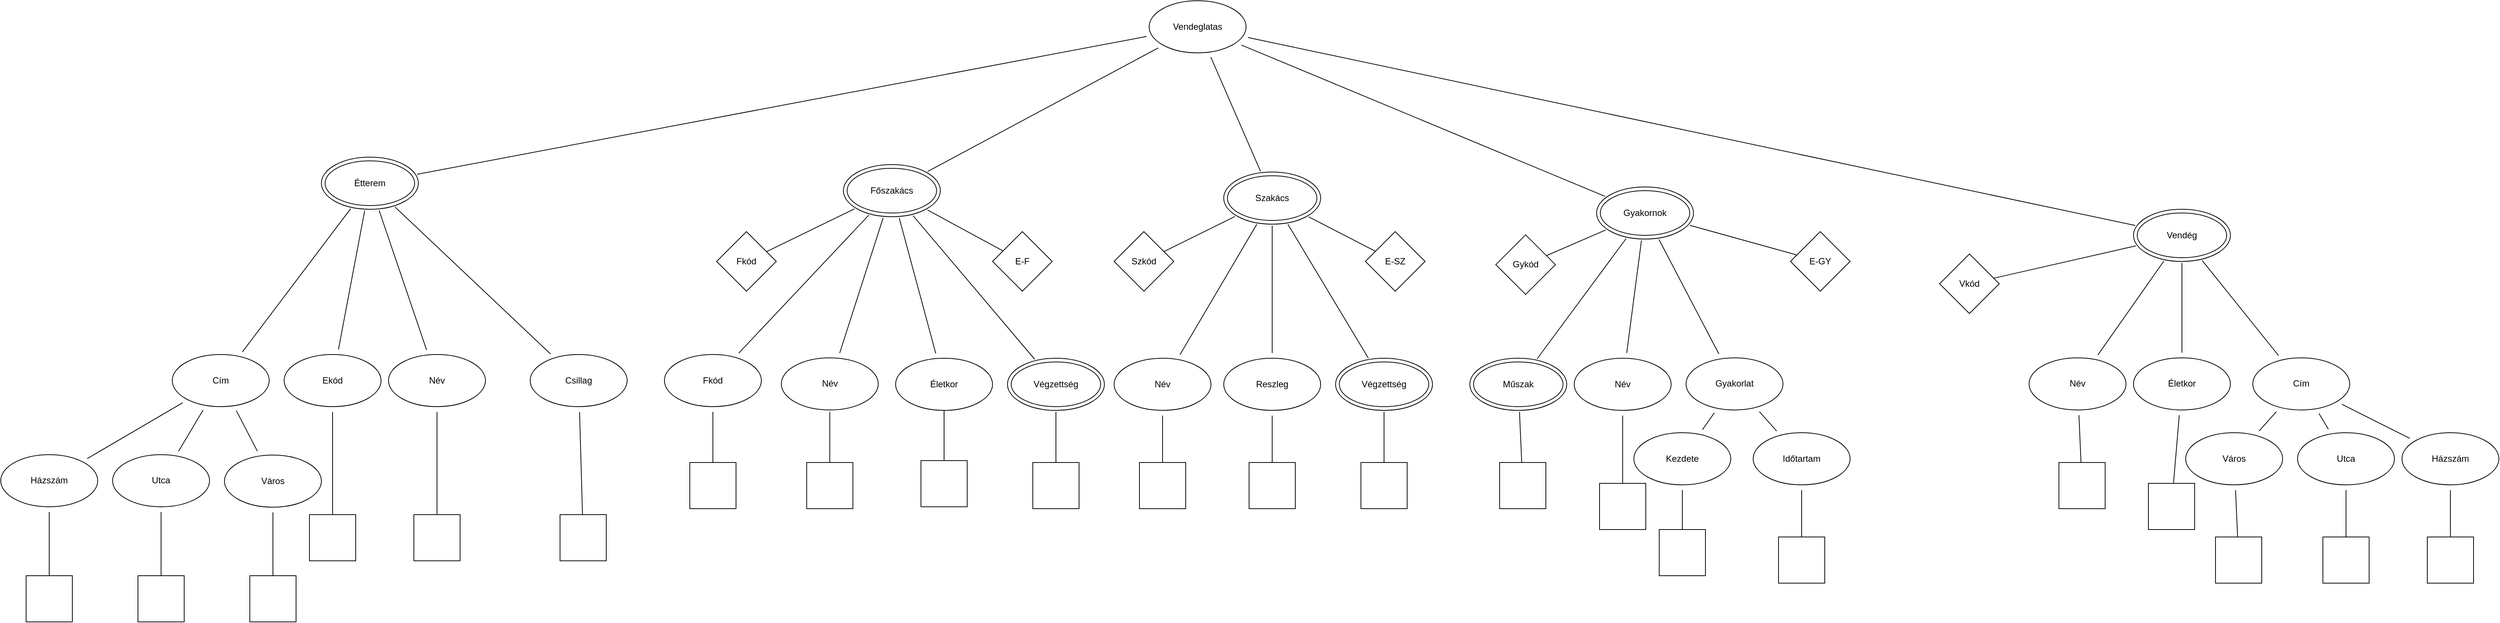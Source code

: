 <mxfile version="15.8.4" type="device"><diagram id="R2lEEEUBdFMjLlhIrx00" name="Page-1"><mxGraphModel dx="3147" dy="922" grid="1" gridSize="10" guides="1" tooltips="1" connect="1" arrows="1" fold="1" page="1" pageScale="1" pageWidth="850" pageHeight="1100" math="0" shadow="0" extFonts="Permanent Marker^https://fonts.googleapis.com/css?family=Permanent+Marker"><root><mxCell id="0"/><mxCell id="1" parent="0"/><mxCell id="VzClKJhW6AEk7T6HsYmT-14" value="" style="group" parent="1" vertex="1" connectable="0"><mxGeometry x="-870" y="310" width="130" height="70" as="geometry"/></mxCell><mxCell id="VzClKJhW6AEk7T6HsYmT-13" value="&lt;span&gt;Étterem&lt;/span&gt;" style="ellipse;whiteSpace=wrap;html=1;strokeColor=default;perimeterSpacing=7;" parent="VzClKJhW6AEk7T6HsYmT-14" vertex="1"><mxGeometry width="130" height="70" as="geometry"/></mxCell><mxCell id="VzClKJhW6AEk7T6HsYmT-11" value="&lt;span&gt;Étterem&lt;br&gt;&lt;/span&gt;" style="ellipse;whiteSpace=wrap;html=1;strokeColor=default;perimeterSpacing=7;" parent="VzClKJhW6AEk7T6HsYmT-14" vertex="1"><mxGeometry x="5" y="5" width="120" height="60" as="geometry"/></mxCell><mxCell id="VzClKJhW6AEk7T6HsYmT-16" value="" style="group" parent="1" vertex="1" connectable="0"><mxGeometry x="-170" y="320" width="130" height="70" as="geometry"/></mxCell><mxCell id="VzClKJhW6AEk7T6HsYmT-17" value="&lt;span&gt;Étterem&lt;/span&gt;" style="ellipse;whiteSpace=wrap;html=1;strokeColor=default;perimeterSpacing=7;" parent="VzClKJhW6AEk7T6HsYmT-16" vertex="1"><mxGeometry width="130" height="70" as="geometry"/></mxCell><mxCell id="VzClKJhW6AEk7T6HsYmT-18" value="&lt;span&gt;Főszakács&lt;br&gt;&lt;/span&gt;" style="ellipse;whiteSpace=wrap;html=1;strokeColor=default;perimeterSpacing=7;" parent="VzClKJhW6AEk7T6HsYmT-16" vertex="1"><mxGeometry x="5" y="5" width="120" height="60" as="geometry"/></mxCell><mxCell id="VzClKJhW6AEk7T6HsYmT-19" value="" style="group" parent="1" vertex="1" connectable="0"><mxGeometry x="340" y="330" width="130" height="70" as="geometry"/></mxCell><mxCell id="VzClKJhW6AEk7T6HsYmT-20" value="&lt;span&gt;Étterem&lt;/span&gt;" style="ellipse;whiteSpace=wrap;html=1;strokeColor=default;perimeterSpacing=7;" parent="VzClKJhW6AEk7T6HsYmT-19" vertex="1"><mxGeometry width="130" height="70" as="geometry"/></mxCell><mxCell id="VzClKJhW6AEk7T6HsYmT-21" value="&lt;span&gt;Szakács&lt;/span&gt;&lt;span style=&quot;color: rgba(0 , 0 , 0 , 0) ; font-family: monospace ; font-size: 0px&quot;&gt;%3CmxGraphModel%3E%3Croot%3E%3CmxCell%20id%3D%220%22%2F%3E%3CmxCell%20id%3D%221%22%20parent%3D%220%22%2F%3E%3CmxCell%20id%3D%222%22%20value%3D%22%22%20style%3D%22group%22%20vertex%3D%221%22%20connectable%3D%220%22%20parent%3D%221%22%3E%3CmxGeometry%20x%3D%2225%22%20y%3D%22330%22%20width%3D%22130%22%20height%3D%2270%22%20as%3D%22geometry%22%2F%3E%3C%2FmxCell%3E%3CmxCell%20id%3D%223%22%20value%3D%22%26lt%3Bspan%26gt%3B%C3%89tterem%26lt%3B%2Fspan%26gt%3B%22%20style%3D%22ellipse%3BwhiteSpace%3Dwrap%3Bhtml%3D1%3BstrokeColor%3Ddefault%3BperimeterSpacing%3D7%3B%22%20vertex%3D%221%22%20parent%3D%222%22%3E%3CmxGeometry%20width%3D%22130%22%20height%3D%2270%22%20as%3D%22geometry%22%2F%3E%3C%2FmxCell%3E%3CmxCell%20id%3D%224%22%20value%3D%22%26lt%3Bspan%26gt%3B%C3%89tterem%26lt%3Bbr%26gt%3B%26lt%3B%2Fspan%26gt%3B%22%20style%3D%22ellipse%3BwhiteSpace%3Dwrap%3Bhtml%3D1%3BstrokeColor%3Ddefault%3BperimeterSpacing%3D7%3B%22%20vertex%3D%221%22%20parent%3D%222%22%3E%3CmxGeometry%20x%3D%225%22%20y%3D%225%22%20width%3D%22120%22%20height%3D%2260%22%20as%3D%22geometry%22%2F%3E%3C%2FmxCell%3E%3C%2Froot%3E%3C%2FmxGraphModel%3E&lt;/span&gt;&lt;span&gt;&lt;br&gt;&lt;/span&gt;" style="ellipse;whiteSpace=wrap;html=1;strokeColor=default;perimeterSpacing=7;" parent="VzClKJhW6AEk7T6HsYmT-19" vertex="1"><mxGeometry x="5" y="5" width="120" height="60" as="geometry"/></mxCell><mxCell id="VzClKJhW6AEk7T6HsYmT-22" value="" style="group" parent="1" vertex="1" connectable="0"><mxGeometry x="840" y="350" width="130" height="70" as="geometry"/></mxCell><mxCell id="VzClKJhW6AEk7T6HsYmT-23" value="&lt;span&gt;Étterem&lt;/span&gt;" style="ellipse;whiteSpace=wrap;html=1;strokeColor=default;perimeterSpacing=7;" parent="VzClKJhW6AEk7T6HsYmT-22" vertex="1"><mxGeometry width="130" height="70" as="geometry"/></mxCell><mxCell id="VzClKJhW6AEk7T6HsYmT-24" value="&lt;span&gt;Gyakornok&lt;br&gt;&lt;/span&gt;" style="ellipse;whiteSpace=wrap;html=1;strokeColor=default;perimeterSpacing=7;" parent="VzClKJhW6AEk7T6HsYmT-22" vertex="1"><mxGeometry x="5" y="5" width="120" height="60" as="geometry"/></mxCell><mxCell id="VzClKJhW6AEk7T6HsYmT-25" value="" style="group" parent="1" vertex="1" connectable="0"><mxGeometry x="1560" y="380" width="130" height="70" as="geometry"/></mxCell><mxCell id="VzClKJhW6AEk7T6HsYmT-26" value="&lt;span&gt;Étterem&lt;/span&gt;" style="ellipse;whiteSpace=wrap;html=1;strokeColor=default;perimeterSpacing=7;" parent="VzClKJhW6AEk7T6HsYmT-25" vertex="1"><mxGeometry width="130" height="70" as="geometry"/></mxCell><mxCell id="VzClKJhW6AEk7T6HsYmT-27" value="&lt;span&gt;Vendég&lt;br&gt;&lt;/span&gt;" style="ellipse;whiteSpace=wrap;html=1;strokeColor=default;perimeterSpacing=7;" parent="VzClKJhW6AEk7T6HsYmT-25" vertex="1"><mxGeometry x="5" y="5" width="120" height="60" as="geometry"/></mxCell><mxCell id="VzClKJhW6AEk7T6HsYmT-33" style="edgeStyle=none;rounded=0;orthogonalLoop=1;jettySize=auto;html=1;endArrow=none;endFill=0;" parent="1" source="VzClKJhW6AEk7T6HsYmT-32" target="VzClKJhW6AEk7T6HsYmT-18" edge="1"><mxGeometry relative="1" as="geometry"/></mxCell><mxCell id="VzClKJhW6AEk7T6HsYmT-32" value="Fkód" style="rhombus;whiteSpace=wrap;html=1;strokeColor=default;gradientColor=none;" parent="1" vertex="1"><mxGeometry x="-340" y="410" width="80" height="80" as="geometry"/></mxCell><mxCell id="VzClKJhW6AEk7T6HsYmT-35" style="edgeStyle=none;rounded=0;orthogonalLoop=1;jettySize=auto;html=1;endArrow=none;endFill=0;" parent="1" source="VzClKJhW6AEk7T6HsYmT-34" target="VzClKJhW6AEk7T6HsYmT-18" edge="1"><mxGeometry relative="1" as="geometry"/></mxCell><mxCell id="VzClKJhW6AEk7T6HsYmT-34" value="E-F" style="rhombus;whiteSpace=wrap;html=1;strokeColor=default;gradientColor=none;" parent="1" vertex="1"><mxGeometry x="30" y="410" width="80" height="80" as="geometry"/></mxCell><mxCell id="VzClKJhW6AEk7T6HsYmT-37" style="edgeStyle=none;rounded=0;orthogonalLoop=1;jettySize=auto;html=1;endArrow=none;endFill=0;" parent="1" source="VzClKJhW6AEk7T6HsYmT-36" target="VzClKJhW6AEk7T6HsYmT-21" edge="1"><mxGeometry relative="1" as="geometry"/></mxCell><mxCell id="VzClKJhW6AEk7T6HsYmT-36" value="Szkód" style="rhombus;whiteSpace=wrap;html=1;strokeColor=default;gradientColor=none;" parent="1" vertex="1"><mxGeometry x="193" y="410" width="80" height="80" as="geometry"/></mxCell><mxCell id="VzClKJhW6AEk7T6HsYmT-39" style="edgeStyle=none;rounded=0;orthogonalLoop=1;jettySize=auto;html=1;endArrow=none;endFill=0;" parent="1" source="VzClKJhW6AEk7T6HsYmT-38" target="VzClKJhW6AEk7T6HsYmT-21" edge="1"><mxGeometry relative="1" as="geometry"/></mxCell><mxCell id="VzClKJhW6AEk7T6HsYmT-38" value="E-SZ" style="rhombus;whiteSpace=wrap;html=1;strokeColor=default;gradientColor=none;" parent="1" vertex="1"><mxGeometry x="530" y="410" width="80" height="80" as="geometry"/></mxCell><mxCell id="VzClKJhW6AEk7T6HsYmT-40" value="" style="group" parent="1" vertex="1" connectable="0"><mxGeometry x="193" y="580" width="130" height="70" as="geometry"/></mxCell><mxCell id="VzClKJhW6AEk7T6HsYmT-41" value="&lt;span&gt;Név&lt;/span&gt;" style="ellipse;whiteSpace=wrap;html=1;strokeColor=default;perimeterSpacing=7;" parent="VzClKJhW6AEk7T6HsYmT-40" vertex="1"><mxGeometry width="130" height="70" as="geometry"/></mxCell><mxCell id="VzClKJhW6AEk7T6HsYmT-43" style="edgeStyle=none;rounded=0;orthogonalLoop=1;jettySize=auto;html=1;endArrow=none;endFill=0;" parent="1" source="VzClKJhW6AEk7T6HsYmT-41" target="VzClKJhW6AEk7T6HsYmT-21" edge="1"><mxGeometry relative="1" as="geometry"/></mxCell><mxCell id="VzClKJhW6AEk7T6HsYmT-44" value="" style="group" parent="1" vertex="1" connectable="0"><mxGeometry x="340" y="580" width="130" height="70" as="geometry"/></mxCell><mxCell id="VzClKJhW6AEk7T6HsYmT-45" value="&lt;span&gt;Reszleg&lt;/span&gt;" style="ellipse;whiteSpace=wrap;html=1;strokeColor=default;perimeterSpacing=7;" parent="VzClKJhW6AEk7T6HsYmT-44" vertex="1"><mxGeometry width="130" height="70" as="geometry"/></mxCell><mxCell id="VzClKJhW6AEk7T6HsYmT-46" style="edgeStyle=none;rounded=0;orthogonalLoop=1;jettySize=auto;html=1;endArrow=none;endFill=0;" parent="1" source="VzClKJhW6AEk7T6HsYmT-45" target="VzClKJhW6AEk7T6HsYmT-21" edge="1"><mxGeometry relative="1" as="geometry"/></mxCell><mxCell id="VzClKJhW6AEk7T6HsYmT-49" value="" style="group" parent="1" vertex="1" connectable="0"><mxGeometry x="490" y="580" width="130" height="70" as="geometry"/></mxCell><mxCell id="VzClKJhW6AEk7T6HsYmT-50" value="&lt;span&gt;Étterem&lt;/span&gt;" style="ellipse;whiteSpace=wrap;html=1;strokeColor=default;perimeterSpacing=7;" parent="VzClKJhW6AEk7T6HsYmT-49" vertex="1"><mxGeometry width="130" height="70" as="geometry"/></mxCell><mxCell id="VzClKJhW6AEk7T6HsYmT-51" value="&lt;span&gt;Végzettség&lt;br&gt;&lt;/span&gt;" style="ellipse;whiteSpace=wrap;html=1;strokeColor=default;perimeterSpacing=7;" parent="VzClKJhW6AEk7T6HsYmT-49" vertex="1"><mxGeometry x="5" y="5" width="120" height="60" as="geometry"/></mxCell><mxCell id="VzClKJhW6AEk7T6HsYmT-52" style="edgeStyle=none;rounded=0;orthogonalLoop=1;jettySize=auto;html=1;endArrow=none;endFill=0;" parent="1" source="VzClKJhW6AEk7T6HsYmT-51" target="VzClKJhW6AEk7T6HsYmT-21" edge="1"><mxGeometry relative="1" as="geometry"/></mxCell><mxCell id="VzClKJhW6AEk7T6HsYmT-53" style="edgeStyle=none;rounded=0;orthogonalLoop=1;jettySize=auto;html=1;exitX=0;exitY=0;exitDx=0;exitDy=0;endArrow=none;endFill=0;" parent="1" source="VzClKJhW6AEk7T6HsYmT-36" target="VzClKJhW6AEk7T6HsYmT-36" edge="1"><mxGeometry relative="1" as="geometry"/></mxCell><mxCell id="VzClKJhW6AEk7T6HsYmT-54" value="" style="group" parent="1" vertex="1" connectable="0"><mxGeometry x="50" y="580" width="130" height="70" as="geometry"/></mxCell><mxCell id="VzClKJhW6AEk7T6HsYmT-55" value="&lt;span&gt;Étterem&lt;/span&gt;" style="ellipse;whiteSpace=wrap;html=1;strokeColor=default;perimeterSpacing=7;" parent="VzClKJhW6AEk7T6HsYmT-54" vertex="1"><mxGeometry width="130" height="70" as="geometry"/></mxCell><mxCell id="VzClKJhW6AEk7T6HsYmT-56" value="&lt;span&gt;Végzettség&lt;br&gt;&lt;/span&gt;" style="ellipse;whiteSpace=wrap;html=1;strokeColor=default;perimeterSpacing=7;" parent="VzClKJhW6AEk7T6HsYmT-54" vertex="1"><mxGeometry x="5" y="5" width="120" height="60" as="geometry"/></mxCell><mxCell id="VzClKJhW6AEk7T6HsYmT-57" style="edgeStyle=none;rounded=0;orthogonalLoop=1;jettySize=auto;html=1;endArrow=none;endFill=0;" parent="1" source="VzClKJhW6AEk7T6HsYmT-56" target="VzClKJhW6AEk7T6HsYmT-18" edge="1"><mxGeometry relative="1" as="geometry"/></mxCell><mxCell id="VzClKJhW6AEk7T6HsYmT-60" style="edgeStyle=none;rounded=0;orthogonalLoop=1;jettySize=auto;html=1;endArrow=none;endFill=0;" parent="1" source="VzClKJhW6AEk7T6HsYmT-58" target="VzClKJhW6AEk7T6HsYmT-41" edge="1"><mxGeometry relative="1" as="geometry"/></mxCell><mxCell id="VzClKJhW6AEk7T6HsYmT-58" value="" style="whiteSpace=wrap;html=1;aspect=fixed;strokeColor=default;gradientColor=none;" parent="1" vertex="1"><mxGeometry x="227" y="720" width="62" height="62" as="geometry"/></mxCell><mxCell id="VzClKJhW6AEk7T6HsYmT-64" style="edgeStyle=none;rounded=0;orthogonalLoop=1;jettySize=auto;html=1;endArrow=none;endFill=0;" parent="1" source="VzClKJhW6AEk7T6HsYmT-61" target="VzClKJhW6AEk7T6HsYmT-45" edge="1"><mxGeometry relative="1" as="geometry"/></mxCell><mxCell id="VzClKJhW6AEk7T6HsYmT-61" value="" style="whiteSpace=wrap;html=1;aspect=fixed;strokeColor=default;gradientColor=none;" parent="1" vertex="1"><mxGeometry x="374" y="720" width="62" height="62" as="geometry"/></mxCell><mxCell id="VzClKJhW6AEk7T6HsYmT-63" style="edgeStyle=none;rounded=0;orthogonalLoop=1;jettySize=auto;html=1;endArrow=none;endFill=0;" parent="1" source="VzClKJhW6AEk7T6HsYmT-62" target="VzClKJhW6AEk7T6HsYmT-51" edge="1"><mxGeometry relative="1" as="geometry"/></mxCell><mxCell id="VzClKJhW6AEk7T6HsYmT-62" value="" style="whiteSpace=wrap;html=1;aspect=fixed;strokeColor=default;gradientColor=none;" parent="1" vertex="1"><mxGeometry x="524" y="720" width="62" height="62" as="geometry"/></mxCell><mxCell id="VzClKJhW6AEk7T6HsYmT-66" style="edgeStyle=none;rounded=0;orthogonalLoop=1;jettySize=auto;html=1;endArrow=none;endFill=0;" parent="1" source="VzClKJhW6AEk7T6HsYmT-65" target="VzClKJhW6AEk7T6HsYmT-56" edge="1"><mxGeometry relative="1" as="geometry"/></mxCell><mxCell id="VzClKJhW6AEk7T6HsYmT-65" value="" style="whiteSpace=wrap;html=1;aspect=fixed;strokeColor=default;gradientColor=none;" parent="1" vertex="1"><mxGeometry x="84" y="720" width="62" height="62" as="geometry"/></mxCell><mxCell id="VzClKJhW6AEk7T6HsYmT-67" value="" style="group" parent="1" vertex="1" connectable="0"><mxGeometry x="-100" y="580" width="130" height="70" as="geometry"/></mxCell><mxCell id="VzClKJhW6AEk7T6HsYmT-68" value="&lt;span&gt;Életkor&lt;/span&gt;" style="ellipse;whiteSpace=wrap;html=1;strokeColor=default;perimeterSpacing=7;" parent="VzClKJhW6AEk7T6HsYmT-67" vertex="1"><mxGeometry width="130" height="70" as="geometry"/></mxCell><mxCell id="VzClKJhW6AEk7T6HsYmT-69" style="edgeStyle=none;rounded=0;orthogonalLoop=1;jettySize=auto;html=1;endArrow=none;endFill=0;" parent="1" source="VzClKJhW6AEk7T6HsYmT-68" target="VzClKJhW6AEk7T6HsYmT-18" edge="1"><mxGeometry relative="1" as="geometry"><mxPoint x="76.507" y="400.563" as="targetPoint"/></mxGeometry></mxCell><mxCell id="VzClKJhW6AEk7T6HsYmT-70" value="" style="group" parent="1" vertex="1" connectable="0"><mxGeometry x="-253.25" y="579.44" width="130" height="70" as="geometry"/></mxCell><mxCell id="VzClKJhW6AEk7T6HsYmT-71" value="&lt;span&gt;Név&lt;br&gt;&lt;/span&gt;" style="ellipse;whiteSpace=wrap;html=1;strokeColor=default;perimeterSpacing=7;" parent="VzClKJhW6AEk7T6HsYmT-70" vertex="1"><mxGeometry width="130" height="70" as="geometry"/></mxCell><mxCell id="VzClKJhW6AEk7T6HsYmT-72" style="edgeStyle=none;rounded=0;orthogonalLoop=1;jettySize=auto;html=1;endArrow=none;endFill=0;" parent="1" source="VzClKJhW6AEk7T6HsYmT-71" target="VzClKJhW6AEk7T6HsYmT-18" edge="1"><mxGeometry relative="1" as="geometry"><mxPoint x="-76.743" y="400.003" as="targetPoint"/></mxGeometry></mxCell><mxCell id="VzClKJhW6AEk7T6HsYmT-73" value="" style="group" parent="1" vertex="1" connectable="0"><mxGeometry x="-410" y="575" width="130" height="70" as="geometry"/></mxCell><mxCell id="VzClKJhW6AEk7T6HsYmT-74" value="&lt;span&gt;Fkód&lt;/span&gt;" style="ellipse;whiteSpace=wrap;html=1;strokeColor=default;perimeterSpacing=7;" parent="VzClKJhW6AEk7T6HsYmT-73" vertex="1"><mxGeometry width="130" height="70" as="geometry"/></mxCell><mxCell id="VzClKJhW6AEk7T6HsYmT-75" style="edgeStyle=none;rounded=0;orthogonalLoop=1;jettySize=auto;html=1;endArrow=none;endFill=0;" parent="1" source="VzClKJhW6AEk7T6HsYmT-74" target="VzClKJhW6AEk7T6HsYmT-18" edge="1"><mxGeometry relative="1" as="geometry"><mxPoint x="-233.493" y="395.563" as="targetPoint"/></mxGeometry></mxCell><mxCell id="VzClKJhW6AEk7T6HsYmT-76" style="edgeStyle=none;rounded=0;orthogonalLoop=1;jettySize=auto;html=1;endArrow=none;endFill=0;" parent="1" source="VzClKJhW6AEk7T6HsYmT-77" edge="1"><mxGeometry relative="1" as="geometry"><mxPoint x="-35" y="649.44" as="targetPoint"/></mxGeometry></mxCell><mxCell id="VzClKJhW6AEk7T6HsYmT-77" value="" style="whiteSpace=wrap;html=1;aspect=fixed;strokeColor=default;gradientColor=none;" parent="1" vertex="1"><mxGeometry x="-66" y="717.44" width="62" height="62" as="geometry"/></mxCell><mxCell id="VzClKJhW6AEk7T6HsYmT-78" style="edgeStyle=none;rounded=0;orthogonalLoop=1;jettySize=auto;html=1;endArrow=none;endFill=0;" parent="1" source="VzClKJhW6AEk7T6HsYmT-79" edge="1"><mxGeometry relative="1" as="geometry"><mxPoint x="-188.25" y="652" as="targetPoint"/></mxGeometry></mxCell><mxCell id="VzClKJhW6AEk7T6HsYmT-79" value="" style="whiteSpace=wrap;html=1;aspect=fixed;strokeColor=default;gradientColor=none;" parent="1" vertex="1"><mxGeometry x="-219.25" y="720" width="62" height="62" as="geometry"/></mxCell><mxCell id="VzClKJhW6AEk7T6HsYmT-80" style="edgeStyle=none;rounded=0;orthogonalLoop=1;jettySize=auto;html=1;endArrow=none;endFill=0;" parent="1" source="VzClKJhW6AEk7T6HsYmT-81" edge="1"><mxGeometry relative="1" as="geometry"><mxPoint x="-345" y="652" as="targetPoint"/></mxGeometry></mxCell><mxCell id="VzClKJhW6AEk7T6HsYmT-81" value="" style="whiteSpace=wrap;html=1;aspect=fixed;strokeColor=default;gradientColor=none;" parent="1" vertex="1"><mxGeometry x="-376" y="720" width="62" height="62" as="geometry"/></mxCell><mxCell id="VzClKJhW6AEk7T6HsYmT-82" value="" style="group" parent="1" vertex="1" connectable="0"><mxGeometry x="670" y="580" width="130" height="70" as="geometry"/></mxCell><mxCell id="VzClKJhW6AEk7T6HsYmT-83" value="&lt;span&gt;Étterem&lt;/span&gt;" style="ellipse;whiteSpace=wrap;html=1;strokeColor=default;perimeterSpacing=7;" parent="VzClKJhW6AEk7T6HsYmT-82" vertex="1"><mxGeometry width="130" height="70" as="geometry"/></mxCell><mxCell id="VzClKJhW6AEk7T6HsYmT-84" value="&lt;span&gt;Műszak&lt;br&gt;&lt;/span&gt;" style="ellipse;whiteSpace=wrap;html=1;strokeColor=default;perimeterSpacing=7;" parent="VzClKJhW6AEk7T6HsYmT-82" vertex="1"><mxGeometry x="5" y="5" width="120" height="60" as="geometry"/></mxCell><mxCell id="VzClKJhW6AEk7T6HsYmT-85" value="" style="group" parent="1" vertex="1" connectable="0"><mxGeometry x="810" y="580" width="130" height="70" as="geometry"/></mxCell><mxCell id="VzClKJhW6AEk7T6HsYmT-86" value="&lt;span&gt;Név&lt;/span&gt;" style="ellipse;whiteSpace=wrap;html=1;strokeColor=default;perimeterSpacing=7;" parent="VzClKJhW6AEk7T6HsYmT-85" vertex="1"><mxGeometry width="130" height="70" as="geometry"/></mxCell><mxCell id="VzClKJhW6AEk7T6HsYmT-87" value="" style="group" parent="1" vertex="1" connectable="0"><mxGeometry x="960" y="579.44" width="130" height="70" as="geometry"/></mxCell><mxCell id="VzClKJhW6AEk7T6HsYmT-88" value="&lt;span&gt;Gyakorlat&lt;/span&gt;" style="ellipse;whiteSpace=wrap;html=1;strokeColor=default;perimeterSpacing=7;" parent="VzClKJhW6AEk7T6HsYmT-87" vertex="1"><mxGeometry width="130" height="70" as="geometry"/></mxCell><mxCell id="VzClKJhW6AEk7T6HsYmT-91" style="edgeStyle=none;rounded=0;orthogonalLoop=1;jettySize=auto;html=1;endArrow=none;endFill=0;" parent="1" source="VzClKJhW6AEk7T6HsYmT-84" target="VzClKJhW6AEk7T6HsYmT-24" edge="1"><mxGeometry relative="1" as="geometry"/></mxCell><mxCell id="VzClKJhW6AEk7T6HsYmT-92" style="edgeStyle=none;rounded=0;orthogonalLoop=1;jettySize=auto;html=1;endArrow=none;endFill=0;" parent="1" source="VzClKJhW6AEk7T6HsYmT-86" target="VzClKJhW6AEk7T6HsYmT-24" edge="1"><mxGeometry relative="1" as="geometry"/></mxCell><mxCell id="VzClKJhW6AEk7T6HsYmT-93" style="edgeStyle=none;rounded=0;orthogonalLoop=1;jettySize=auto;html=1;endArrow=none;endFill=0;" parent="1" source="VzClKJhW6AEk7T6HsYmT-88" target="VzClKJhW6AEk7T6HsYmT-24" edge="1"><mxGeometry relative="1" as="geometry"/></mxCell><mxCell id="VzClKJhW6AEk7T6HsYmT-95" value="" style="group" parent="1" vertex="1" connectable="0"><mxGeometry x="890" y="680" width="130" height="70" as="geometry"/></mxCell><mxCell id="VzClKJhW6AEk7T6HsYmT-96" value="&lt;span&gt;Kezdete&lt;/span&gt;" style="ellipse;whiteSpace=wrap;html=1;strokeColor=default;perimeterSpacing=7;" parent="VzClKJhW6AEk7T6HsYmT-95" vertex="1"><mxGeometry width="130" height="70" as="geometry"/></mxCell><mxCell id="VzClKJhW6AEk7T6HsYmT-97" value="" style="group" parent="1" vertex="1" connectable="0"><mxGeometry x="1050" y="680" width="130" height="70" as="geometry"/></mxCell><mxCell id="VzClKJhW6AEk7T6HsYmT-98" value="&lt;span&gt;Időtartam&lt;/span&gt;" style="ellipse;whiteSpace=wrap;html=1;strokeColor=default;perimeterSpacing=7;" parent="VzClKJhW6AEk7T6HsYmT-97" vertex="1"><mxGeometry width="130" height="70" as="geometry"/></mxCell><mxCell id="VzClKJhW6AEk7T6HsYmT-99" style="edgeStyle=none;rounded=0;orthogonalLoop=1;jettySize=auto;html=1;endArrow=none;endFill=0;" parent="1" source="VzClKJhW6AEk7T6HsYmT-96" target="VzClKJhW6AEk7T6HsYmT-88" edge="1"><mxGeometry relative="1" as="geometry"/></mxCell><mxCell id="VzClKJhW6AEk7T6HsYmT-100" style="edgeStyle=none;rounded=0;orthogonalLoop=1;jettySize=auto;html=1;endArrow=none;endFill=0;" parent="1" source="VzClKJhW6AEk7T6HsYmT-98" target="VzClKJhW6AEk7T6HsYmT-88" edge="1"><mxGeometry relative="1" as="geometry"/></mxCell><mxCell id="VzClKJhW6AEk7T6HsYmT-103" value="E-GY" style="rhombus;whiteSpace=wrap;html=1;strokeColor=default;gradientColor=none;" parent="1" vertex="1"><mxGeometry x="1100" y="410" width="80" height="80" as="geometry"/></mxCell><mxCell id="VzClKJhW6AEk7T6HsYmT-104" style="edgeStyle=none;rounded=0;orthogonalLoop=1;jettySize=auto;html=1;endArrow=none;endFill=0;" parent="1" source="VzClKJhW6AEk7T6HsYmT-24" target="VzClKJhW6AEk7T6HsYmT-103" edge="1"><mxGeometry relative="1" as="geometry"/></mxCell><mxCell id="VzClKJhW6AEk7T6HsYmT-108" value="" style="group" parent="1" vertex="1" connectable="0"><mxGeometry x="1420" y="579.44" width="130" height="70" as="geometry"/></mxCell><mxCell id="VzClKJhW6AEk7T6HsYmT-109" value="&lt;span&gt;Név&lt;/span&gt;&lt;span style=&quot;color: rgba(0 , 0 , 0 , 0) ; font-family: monospace ; font-size: 0px&quot;&gt;%3CmxGraphModel%3E%3Croot%3E%3CmxCell%20id%3D%220%22%2F%3E%3CmxCell%20id%3D%221%22%20parent%3D%220%22%2F%3E%3CmxCell%20id%3D%222%22%20value%3D%22%22%20style%3D%22group%22%20vertex%3D%221%22%20connectable%3D%220%22%20parent%3D%221%22%3E%3CmxGeometry%20x%3D%221100%22%20y%3D%22579.44%22%20width%3D%22130%22%20height%3D%2270%22%20as%3D%22geometry%22%2F%3E%3C%2FmxCell%3E%3CmxCell%20id%3D%223%22%20value%3D%22%26lt%3Bspan%26gt%3BGyk%C3%B3d%26lt%3B%2Fspan%26gt%3B%22%20style%3D%22ellipse%3BwhiteSpace%3Dwrap%3Bhtml%3D1%3BstrokeColor%3Ddefault%3BperimeterSpacing%3D7%3B%22%20vertex%3D%221%22%20parent%3D%222%22%3E%3CmxGeometry%20width%3D%22130%22%20height%3D%2270%22%20as%3D%22geometry%22%2F%3E%3C%2FmxCell%3E%3C%2Froot%3E%3C%2FmxGraphModel%3E&lt;/span&gt;" style="ellipse;whiteSpace=wrap;html=1;strokeColor=default;perimeterSpacing=7;" parent="VzClKJhW6AEk7T6HsYmT-108" vertex="1"><mxGeometry width="130" height="70" as="geometry"/></mxCell><mxCell id="VzClKJhW6AEk7T6HsYmT-110" value="" style="group" parent="1" vertex="1" connectable="0"><mxGeometry x="1560" y="579.44" width="130" height="70" as="geometry"/></mxCell><mxCell id="VzClKJhW6AEk7T6HsYmT-111" value="&lt;span&gt;Életkor&lt;/span&gt;" style="ellipse;whiteSpace=wrap;html=1;strokeColor=default;perimeterSpacing=7;" parent="VzClKJhW6AEk7T6HsYmT-110" vertex="1"><mxGeometry width="130" height="70" as="geometry"/></mxCell><mxCell id="VzClKJhW6AEk7T6HsYmT-112" value="" style="group" parent="1" vertex="1" connectable="0"><mxGeometry x="1720" y="579.44" width="130" height="70" as="geometry"/></mxCell><mxCell id="VzClKJhW6AEk7T6HsYmT-113" value="&lt;span&gt;Cím&lt;/span&gt;" style="ellipse;whiteSpace=wrap;html=1;strokeColor=default;perimeterSpacing=7;" parent="VzClKJhW6AEk7T6HsYmT-112" vertex="1"><mxGeometry width="130" height="70" as="geometry"/></mxCell><mxCell id="VzClKJhW6AEk7T6HsYmT-114" value="" style="group" parent="1" vertex="1" connectable="0"><mxGeometry x="1630" y="680" width="130" height="70" as="geometry"/></mxCell><mxCell id="VzClKJhW6AEk7T6HsYmT-115" value="&lt;span&gt;Város&lt;/span&gt;&lt;span style=&quot;color: rgba(0 , 0 , 0 , 0) ; font-family: monospace ; font-size: 0px&quot;&gt;%3CmxGraphModel%3E%3Croot%3E%3CmxCell%20id%3D%220%22%2F%3E%3CmxCell%20id%3D%221%22%20parent%3D%220%22%2F%3E%3CmxCell%20id%3D%222%22%20value%3D%22%26lt%3Bspan%26gt%3BGyk%C3%B3d%26lt%3B%2Fspan%26gt%3B%22%20style%3D%22ellipse%3BwhiteSpace%3Dwrap%3Bhtml%3D1%3BstrokeColor%3Ddefault%3BperimeterSpacing%3D7%3B%22%20vertex%3D%221%22%20parent%3D%221%22%3E%3CmxGeometry%20x%3D%221630%22%20y%3D%22680%22%20width%3D%22130%22%20height%3D%2270%22%20as%3D%22geometry%22%2F%3E%3C%2FmxCell%3E%3C%2Froot%3E%3C%2FmxGraphModel%3E&lt;/span&gt;" style="ellipse;whiteSpace=wrap;html=1;strokeColor=default;perimeterSpacing=7;" parent="VzClKJhW6AEk7T6HsYmT-114" vertex="1"><mxGeometry width="130" height="70" as="geometry"/></mxCell><mxCell id="VzClKJhW6AEk7T6HsYmT-119" style="edgeStyle=none;rounded=0;orthogonalLoop=1;jettySize=auto;html=1;endArrow=none;endFill=0;" parent="1" source="VzClKJhW6AEk7T6HsYmT-116" target="VzClKJhW6AEk7T6HsYmT-113" edge="1"><mxGeometry relative="1" as="geometry"/></mxCell><mxCell id="VzClKJhW6AEk7T6HsYmT-116" value="&lt;span&gt;Utca&lt;/span&gt;" style="ellipse;whiteSpace=wrap;html=1;strokeColor=default;perimeterSpacing=7;" parent="1" vertex="1"><mxGeometry x="1780" y="680" width="130" height="70" as="geometry"/></mxCell><mxCell id="VzClKJhW6AEk7T6HsYmT-120" style="edgeStyle=none;rounded=0;orthogonalLoop=1;jettySize=auto;html=1;endArrow=none;endFill=0;" parent="1" source="VzClKJhW6AEk7T6HsYmT-117" target="VzClKJhW6AEk7T6HsYmT-113" edge="1"><mxGeometry relative="1" as="geometry"/></mxCell><mxCell id="VzClKJhW6AEk7T6HsYmT-117" value="&lt;span&gt;Házszám&lt;/span&gt;" style="ellipse;whiteSpace=wrap;html=1;strokeColor=default;perimeterSpacing=7;" parent="1" vertex="1"><mxGeometry x="1920" y="680" width="130" height="70" as="geometry"/></mxCell><mxCell id="VzClKJhW6AEk7T6HsYmT-118" style="edgeStyle=none;rounded=0;orthogonalLoop=1;jettySize=auto;html=1;endArrow=none;endFill=0;" parent="1" source="VzClKJhW6AEk7T6HsYmT-115" target="VzClKJhW6AEk7T6HsYmT-113" edge="1"><mxGeometry relative="1" as="geometry"/></mxCell><mxCell id="VzClKJhW6AEk7T6HsYmT-121" style="edgeStyle=none;rounded=0;orthogonalLoop=1;jettySize=auto;html=1;endArrow=none;endFill=0;" parent="1" source="VzClKJhW6AEk7T6HsYmT-111" target="VzClKJhW6AEk7T6HsYmT-27" edge="1"><mxGeometry relative="1" as="geometry"/></mxCell><mxCell id="VzClKJhW6AEk7T6HsYmT-122" style="edgeStyle=none;rounded=0;orthogonalLoop=1;jettySize=auto;html=1;endArrow=none;endFill=0;" parent="1" source="VzClKJhW6AEk7T6HsYmT-109" target="VzClKJhW6AEk7T6HsYmT-27" edge="1"><mxGeometry relative="1" as="geometry"/></mxCell><mxCell id="VzClKJhW6AEk7T6HsYmT-123" style="edgeStyle=none;rounded=0;orthogonalLoop=1;jettySize=auto;html=1;endArrow=none;endFill=0;" parent="1" source="VzClKJhW6AEk7T6HsYmT-113" target="VzClKJhW6AEk7T6HsYmT-27" edge="1"><mxGeometry relative="1" as="geometry"/></mxCell><mxCell id="VzClKJhW6AEk7T6HsYmT-125" style="edgeStyle=none;rounded=0;orthogonalLoop=1;jettySize=auto;html=1;endArrow=none;endFill=0;" parent="1" source="VzClKJhW6AEk7T6HsYmT-124" target="VzClKJhW6AEk7T6HsYmT-96" edge="1"><mxGeometry relative="1" as="geometry"/></mxCell><mxCell id="VzClKJhW6AEk7T6HsYmT-124" value="" style="whiteSpace=wrap;html=1;aspect=fixed;strokeColor=default;gradientColor=none;" parent="1" vertex="1"><mxGeometry x="924" y="810" width="62" height="62" as="geometry"/></mxCell><mxCell id="VzClKJhW6AEk7T6HsYmT-129" style="edgeStyle=none;rounded=0;orthogonalLoop=1;jettySize=auto;html=1;endArrow=none;endFill=0;" parent="1" source="VzClKJhW6AEk7T6HsYmT-126" target="VzClKJhW6AEk7T6HsYmT-86" edge="1"><mxGeometry relative="1" as="geometry"/></mxCell><mxCell id="VzClKJhW6AEk7T6HsYmT-126" value="" style="whiteSpace=wrap;html=1;aspect=fixed;strokeColor=default;gradientColor=none;" parent="1" vertex="1"><mxGeometry x="844" y="748" width="62" height="62" as="geometry"/></mxCell><mxCell id="VzClKJhW6AEk7T6HsYmT-128" style="edgeStyle=none;rounded=0;orthogonalLoop=1;jettySize=auto;html=1;endArrow=none;endFill=0;" parent="1" source="VzClKJhW6AEk7T6HsYmT-127" target="VzClKJhW6AEk7T6HsYmT-84" edge="1"><mxGeometry relative="1" as="geometry"/></mxCell><mxCell id="VzClKJhW6AEk7T6HsYmT-127" value="" style="whiteSpace=wrap;html=1;aspect=fixed;strokeColor=default;gradientColor=none;" parent="1" vertex="1"><mxGeometry x="710" y="720" width="62" height="62" as="geometry"/></mxCell><mxCell id="VzClKJhW6AEk7T6HsYmT-131" style="edgeStyle=none;rounded=0;orthogonalLoop=1;jettySize=auto;html=1;endArrow=none;endFill=0;" parent="1" source="VzClKJhW6AEk7T6HsYmT-130" target="VzClKJhW6AEk7T6HsYmT-98" edge="1"><mxGeometry relative="1" as="geometry"/></mxCell><mxCell id="VzClKJhW6AEk7T6HsYmT-130" value="" style="whiteSpace=wrap;html=1;aspect=fixed;strokeColor=default;gradientColor=none;" parent="1" vertex="1"><mxGeometry x="1084" y="820" width="62" height="62" as="geometry"/></mxCell><mxCell id="VzClKJhW6AEk7T6HsYmT-137" style="edgeStyle=none;rounded=0;orthogonalLoop=1;jettySize=auto;html=1;endArrow=none;endFill=0;" parent="1" source="VzClKJhW6AEk7T6HsYmT-136" target="VzClKJhW6AEk7T6HsYmT-109" edge="1"><mxGeometry relative="1" as="geometry"/></mxCell><mxCell id="VzClKJhW6AEk7T6HsYmT-136" value="" style="whiteSpace=wrap;html=1;aspect=fixed;strokeColor=default;gradientColor=none;" parent="1" vertex="1"><mxGeometry x="1460" y="720" width="62" height="62" as="geometry"/></mxCell><mxCell id="VzClKJhW6AEk7T6HsYmT-139" style="edgeStyle=none;rounded=0;orthogonalLoop=1;jettySize=auto;html=1;endArrow=none;endFill=0;" parent="1" source="VzClKJhW6AEk7T6HsYmT-138" target="VzClKJhW6AEk7T6HsYmT-111" edge="1"><mxGeometry relative="1" as="geometry"/></mxCell><mxCell id="VzClKJhW6AEk7T6HsYmT-138" value="" style="whiteSpace=wrap;html=1;aspect=fixed;strokeColor=default;gradientColor=none;" parent="1" vertex="1"><mxGeometry x="1580" y="748" width="62" height="62" as="geometry"/></mxCell><mxCell id="VzClKJhW6AEk7T6HsYmT-141" style="edgeStyle=none;rounded=0;orthogonalLoop=1;jettySize=auto;html=1;endArrow=none;endFill=0;" parent="1" source="VzClKJhW6AEk7T6HsYmT-140" target="VzClKJhW6AEk7T6HsYmT-115" edge="1"><mxGeometry relative="1" as="geometry"/></mxCell><mxCell id="VzClKJhW6AEk7T6HsYmT-140" value="" style="whiteSpace=wrap;html=1;aspect=fixed;strokeColor=default;gradientColor=none;" parent="1" vertex="1"><mxGeometry x="1670" y="820" width="62" height="62" as="geometry"/></mxCell><mxCell id="VzClKJhW6AEk7T6HsYmT-143" style="edgeStyle=none;rounded=0;orthogonalLoop=1;jettySize=auto;html=1;endArrow=none;endFill=0;" parent="1" source="VzClKJhW6AEk7T6HsYmT-142" target="VzClKJhW6AEk7T6HsYmT-117" edge="1"><mxGeometry relative="1" as="geometry"/></mxCell><mxCell id="VzClKJhW6AEk7T6HsYmT-142" value="" style="whiteSpace=wrap;html=1;aspect=fixed;strokeColor=default;gradientColor=none;" parent="1" vertex="1"><mxGeometry x="1954" y="820" width="62" height="62" as="geometry"/></mxCell><mxCell id="VzClKJhW6AEk7T6HsYmT-145" style="edgeStyle=none;rounded=0;orthogonalLoop=1;jettySize=auto;html=1;endArrow=none;endFill=0;" parent="1" source="VzClKJhW6AEk7T6HsYmT-144" target="VzClKJhW6AEk7T6HsYmT-116" edge="1"><mxGeometry relative="1" as="geometry"/></mxCell><mxCell id="VzClKJhW6AEk7T6HsYmT-144" value="" style="whiteSpace=wrap;html=1;aspect=fixed;strokeColor=default;gradientColor=none;" parent="1" vertex="1"><mxGeometry x="1814" y="820" width="62" height="62" as="geometry"/></mxCell><mxCell id="VzClKJhW6AEk7T6HsYmT-146" value="" style="group" parent="1" vertex="1" connectable="0"><mxGeometry x="-920" y="575" width="130" height="70" as="geometry"/></mxCell><mxCell id="VzClKJhW6AEk7T6HsYmT-147" value="&lt;span&gt;Ekód&lt;/span&gt;" style="ellipse;whiteSpace=wrap;html=1;strokeColor=default;perimeterSpacing=7;" parent="VzClKJhW6AEk7T6HsYmT-146" vertex="1"><mxGeometry width="130" height="70" as="geometry"/></mxCell><mxCell id="VzClKJhW6AEk7T6HsYmT-148" style="edgeStyle=none;rounded=0;orthogonalLoop=1;jettySize=auto;html=1;endArrow=none;endFill=0;" parent="1" source="VzClKJhW6AEk7T6HsYmT-147" target="VzClKJhW6AEk7T6HsYmT-11" edge="1"><mxGeometry relative="1" as="geometry"/></mxCell><mxCell id="VzClKJhW6AEk7T6HsYmT-149" value="" style="group" parent="1" vertex="1" connectable="0"><mxGeometry x="-780" y="575" width="130" height="70" as="geometry"/></mxCell><mxCell id="VzClKJhW6AEk7T6HsYmT-150" value="&lt;span&gt;Név&lt;/span&gt;" style="ellipse;whiteSpace=wrap;html=1;strokeColor=default;perimeterSpacing=7;" parent="VzClKJhW6AEk7T6HsYmT-149" vertex="1"><mxGeometry width="130" height="70" as="geometry"/></mxCell><mxCell id="VzClKJhW6AEk7T6HsYmT-153" value="" style="group" parent="1" vertex="1" connectable="0"><mxGeometry x="-630" y="575" width="130" height="70" as="geometry"/></mxCell><mxCell id="VzClKJhW6AEk7T6HsYmT-154" value="Csillag" style="ellipse;whiteSpace=wrap;html=1;strokeColor=default;perimeterSpacing=7;" parent="VzClKJhW6AEk7T6HsYmT-153" vertex="1"><mxGeometry x="40" width="130" height="70" as="geometry"/></mxCell><mxCell id="VzClKJhW6AEk7T6HsYmT-155" value="" style="group" parent="1" vertex="1" connectable="0"><mxGeometry x="-1070" y="575" width="130" height="70" as="geometry"/></mxCell><mxCell id="VzClKJhW6AEk7T6HsYmT-156" value="&lt;span&gt;Cím&lt;/span&gt;" style="ellipse;whiteSpace=wrap;html=1;strokeColor=default;perimeterSpacing=7;" parent="VzClKJhW6AEk7T6HsYmT-155" vertex="1"><mxGeometry width="130" height="70" as="geometry"/></mxCell><mxCell id="VzClKJhW6AEk7T6HsYmT-157" value="" style="group" parent="1" vertex="1" connectable="0"><mxGeometry x="-1000" y="710" width="130" height="70" as="geometry"/></mxCell><mxCell id="VzClKJhW6AEk7T6HsYmT-158" value="&lt;span&gt;Város&lt;/span&gt;" style="ellipse;whiteSpace=wrap;html=1;strokeColor=default;perimeterSpacing=7;" parent="VzClKJhW6AEk7T6HsYmT-157" vertex="1"><mxGeometry width="130" height="70" as="geometry"/></mxCell><mxCell id="VzClKJhW6AEk7T6HsYmT-159" value="" style="group" parent="1" vertex="1" connectable="0"><mxGeometry x="-1150" y="709.44" width="130" height="70" as="geometry"/></mxCell><mxCell id="VzClKJhW6AEk7T6HsYmT-160" value="&lt;span&gt;Utca&lt;/span&gt;" style="ellipse;whiteSpace=wrap;html=1;strokeColor=default;perimeterSpacing=7;" parent="VzClKJhW6AEk7T6HsYmT-159" vertex="1"><mxGeometry width="130" height="70" as="geometry"/></mxCell><mxCell id="VzClKJhW6AEk7T6HsYmT-161" value="" style="group" parent="1" vertex="1" connectable="0"><mxGeometry x="-1300" y="709.44" width="130" height="70" as="geometry"/></mxCell><mxCell id="VzClKJhW6AEk7T6HsYmT-162" value="&lt;span&gt;Házszám&lt;/span&gt;" style="ellipse;whiteSpace=wrap;html=1;strokeColor=default;perimeterSpacing=7;" parent="VzClKJhW6AEk7T6HsYmT-161" vertex="1"><mxGeometry width="130" height="70" as="geometry"/></mxCell><mxCell id="VzClKJhW6AEk7T6HsYmT-163" style="edgeStyle=none;rounded=0;orthogonalLoop=1;jettySize=auto;html=1;endArrow=none;endFill=0;" parent="1" source="VzClKJhW6AEk7T6HsYmT-158" target="VzClKJhW6AEk7T6HsYmT-156" edge="1"><mxGeometry relative="1" as="geometry"/></mxCell><mxCell id="VzClKJhW6AEk7T6HsYmT-164" style="edgeStyle=none;rounded=0;orthogonalLoop=1;jettySize=auto;html=1;endArrow=none;endFill=0;" parent="1" source="VzClKJhW6AEk7T6HsYmT-160" target="VzClKJhW6AEk7T6HsYmT-156" edge="1"><mxGeometry relative="1" as="geometry"/></mxCell><mxCell id="VzClKJhW6AEk7T6HsYmT-165" style="edgeStyle=none;rounded=0;orthogonalLoop=1;jettySize=auto;html=1;endArrow=none;endFill=0;" parent="1" source="VzClKJhW6AEk7T6HsYmT-156" target="VzClKJhW6AEk7T6HsYmT-162" edge="1"><mxGeometry relative="1" as="geometry"/></mxCell><mxCell id="VzClKJhW6AEk7T6HsYmT-166" style="edgeStyle=none;rounded=0;orthogonalLoop=1;jettySize=auto;html=1;endArrow=none;endFill=0;" parent="1" source="VzClKJhW6AEk7T6HsYmT-156" target="VzClKJhW6AEk7T6HsYmT-11" edge="1"><mxGeometry relative="1" as="geometry"/></mxCell><mxCell id="VzClKJhW6AEk7T6HsYmT-167" style="edgeStyle=none;rounded=0;orthogonalLoop=1;jettySize=auto;html=1;endArrow=none;endFill=0;" parent="1" source="VzClKJhW6AEk7T6HsYmT-150" target="VzClKJhW6AEk7T6HsYmT-11" edge="1"><mxGeometry relative="1" as="geometry"/></mxCell><mxCell id="VzClKJhW6AEk7T6HsYmT-168" style="edgeStyle=none;rounded=0;orthogonalLoop=1;jettySize=auto;html=1;endArrow=none;endFill=0;" parent="1" source="VzClKJhW6AEk7T6HsYmT-154" target="VzClKJhW6AEk7T6HsYmT-11" edge="1"><mxGeometry relative="1" as="geometry"/></mxCell><mxCell id="VzClKJhW6AEk7T6HsYmT-178" style="edgeStyle=none;rounded=0;orthogonalLoop=1;jettySize=auto;html=1;endArrow=none;endFill=0;" parent="1" source="VzClKJhW6AEk7T6HsYmT-169" target="VzClKJhW6AEk7T6HsYmT-147" edge="1"><mxGeometry relative="1" as="geometry"/></mxCell><mxCell id="VzClKJhW6AEk7T6HsYmT-169" value="" style="whiteSpace=wrap;html=1;aspect=fixed;strokeColor=default;gradientColor=none;" parent="1" vertex="1"><mxGeometry x="-886" y="790" width="62" height="62" as="geometry"/></mxCell><mxCell id="VzClKJhW6AEk7T6HsYmT-179" style="edgeStyle=none;rounded=0;orthogonalLoop=1;jettySize=auto;html=1;endArrow=none;endFill=0;" parent="1" source="VzClKJhW6AEk7T6HsYmT-170" target="VzClKJhW6AEk7T6HsYmT-150" edge="1"><mxGeometry relative="1" as="geometry"/></mxCell><mxCell id="VzClKJhW6AEk7T6HsYmT-170" value="" style="whiteSpace=wrap;html=1;aspect=fixed;strokeColor=default;gradientColor=none;" parent="1" vertex="1"><mxGeometry x="-746" y="790" width="62" height="62" as="geometry"/></mxCell><mxCell id="VzClKJhW6AEk7T6HsYmT-180" style="edgeStyle=none;rounded=0;orthogonalLoop=1;jettySize=auto;html=1;endArrow=none;endFill=0;" parent="1" source="VzClKJhW6AEk7T6HsYmT-171" target="VzClKJhW6AEk7T6HsYmT-154" edge="1"><mxGeometry relative="1" as="geometry"/></mxCell><mxCell id="VzClKJhW6AEk7T6HsYmT-171" value="" style="whiteSpace=wrap;html=1;aspect=fixed;strokeColor=default;gradientColor=none;" parent="1" vertex="1"><mxGeometry x="-550" y="790" width="62" height="62" as="geometry"/></mxCell><mxCell id="VzClKJhW6AEk7T6HsYmT-177" style="edgeStyle=none;rounded=0;orthogonalLoop=1;jettySize=auto;html=1;endArrow=none;endFill=0;" parent="1" source="VzClKJhW6AEk7T6HsYmT-172" target="VzClKJhW6AEk7T6HsYmT-158" edge="1"><mxGeometry relative="1" as="geometry"/></mxCell><mxCell id="VzClKJhW6AEk7T6HsYmT-172" value="" style="whiteSpace=wrap;html=1;aspect=fixed;strokeColor=default;gradientColor=none;" parent="1" vertex="1"><mxGeometry x="-966" y="872" width="62" height="62" as="geometry"/></mxCell><mxCell id="VzClKJhW6AEk7T6HsYmT-176" style="edgeStyle=none;rounded=0;orthogonalLoop=1;jettySize=auto;html=1;endArrow=none;endFill=0;" parent="1" source="VzClKJhW6AEk7T6HsYmT-173" target="VzClKJhW6AEk7T6HsYmT-160" edge="1"><mxGeometry relative="1" as="geometry"/></mxCell><mxCell id="VzClKJhW6AEk7T6HsYmT-173" value="" style="whiteSpace=wrap;html=1;aspect=fixed;strokeColor=default;gradientColor=none;" parent="1" vertex="1"><mxGeometry x="-1116" y="872" width="62" height="62" as="geometry"/></mxCell><mxCell id="VzClKJhW6AEk7T6HsYmT-175" style="edgeStyle=none;rounded=0;orthogonalLoop=1;jettySize=auto;html=1;endArrow=none;endFill=0;" parent="1" source="VzClKJhW6AEk7T6HsYmT-174" target="VzClKJhW6AEk7T6HsYmT-162" edge="1"><mxGeometry relative="1" as="geometry"/></mxCell><mxCell id="VzClKJhW6AEk7T6HsYmT-174" value="" style="whiteSpace=wrap;html=1;aspect=fixed;strokeColor=default;gradientColor=none;" parent="1" vertex="1"><mxGeometry x="-1266" y="872" width="62" height="62" as="geometry"/></mxCell><mxCell id="VzClKJhW6AEk7T6HsYmT-181" value="Gykód" style="rhombus;whiteSpace=wrap;html=1;strokeColor=default;gradientColor=none;" parent="1" vertex="1"><mxGeometry x="704.88" y="414.33" width="80" height="80" as="geometry"/></mxCell><mxCell id="VzClKJhW6AEk7T6HsYmT-182" style="edgeStyle=none;rounded=0;orthogonalLoop=1;jettySize=auto;html=1;endArrow=none;endFill=0;" parent="1" source="VzClKJhW6AEk7T6HsYmT-24" target="VzClKJhW6AEk7T6HsYmT-181" edge="1"><mxGeometry relative="1" as="geometry"><mxPoint x="569.999" y="405.663" as="sourcePoint"/></mxGeometry></mxCell><mxCell id="VzClKJhW6AEk7T6HsYmT-183" value="Vkód" style="rhombus;whiteSpace=wrap;html=1;strokeColor=default;gradientColor=none;" parent="1" vertex="1"><mxGeometry x="1300" y="440" width="80" height="80" as="geometry"/></mxCell><mxCell id="VzClKJhW6AEk7T6HsYmT-184" style="edgeStyle=none;rounded=0;orthogonalLoop=1;jettySize=auto;html=1;endArrow=none;endFill=0;" parent="1" source="VzClKJhW6AEk7T6HsYmT-27" target="VzClKJhW6AEk7T6HsYmT-183" edge="1"><mxGeometry relative="1" as="geometry"><mxPoint x="1641.999" y="421.333" as="sourcePoint"/></mxGeometry></mxCell><mxCell id="9gbnWLLxbZPMgcDK5spm-1" value="" style="group" vertex="1" connectable="0" parent="1"><mxGeometry x="240" y="100" width="130" height="70" as="geometry"/></mxCell><mxCell id="9gbnWLLxbZPMgcDK5spm-2" value="&lt;span&gt;Vendeglatas&lt;/span&gt;" style="ellipse;whiteSpace=wrap;html=1;strokeColor=default;perimeterSpacing=7;" vertex="1" parent="9gbnWLLxbZPMgcDK5spm-1"><mxGeometry width="130" height="70" as="geometry"/></mxCell><mxCell id="9gbnWLLxbZPMgcDK5spm-3" style="rounded=0;orthogonalLoop=1;jettySize=auto;html=1;endArrow=none;endFill=0;" edge="1" parent="1" source="VzClKJhW6AEk7T6HsYmT-11" target="9gbnWLLxbZPMgcDK5spm-2"><mxGeometry relative="1" as="geometry"/></mxCell><mxCell id="9gbnWLLxbZPMgcDK5spm-4" style="edgeStyle=none;rounded=0;orthogonalLoop=1;jettySize=auto;html=1;endArrow=none;endFill=0;" edge="1" parent="1" source="VzClKJhW6AEk7T6HsYmT-18" target="9gbnWLLxbZPMgcDK5spm-2"><mxGeometry relative="1" as="geometry"/></mxCell><mxCell id="9gbnWLLxbZPMgcDK5spm-5" style="edgeStyle=none;rounded=0;orthogonalLoop=1;jettySize=auto;html=1;endArrow=none;endFill=0;" edge="1" parent="1" source="VzClKJhW6AEk7T6HsYmT-21" target="9gbnWLLxbZPMgcDK5spm-2"><mxGeometry relative="1" as="geometry"/></mxCell><mxCell id="9gbnWLLxbZPMgcDK5spm-6" style="edgeStyle=none;rounded=0;orthogonalLoop=1;jettySize=auto;html=1;endArrow=none;endFill=0;" edge="1" parent="1" source="VzClKJhW6AEk7T6HsYmT-24" target="9gbnWLLxbZPMgcDK5spm-2"><mxGeometry relative="1" as="geometry"/></mxCell><mxCell id="9gbnWLLxbZPMgcDK5spm-7" style="edgeStyle=none;rounded=0;orthogonalLoop=1;jettySize=auto;html=1;endArrow=none;endFill=0;" edge="1" parent="1" source="VzClKJhW6AEk7T6HsYmT-27" target="9gbnWLLxbZPMgcDK5spm-2"><mxGeometry relative="1" as="geometry"/></mxCell></root></mxGraphModel></diagram></mxfile>